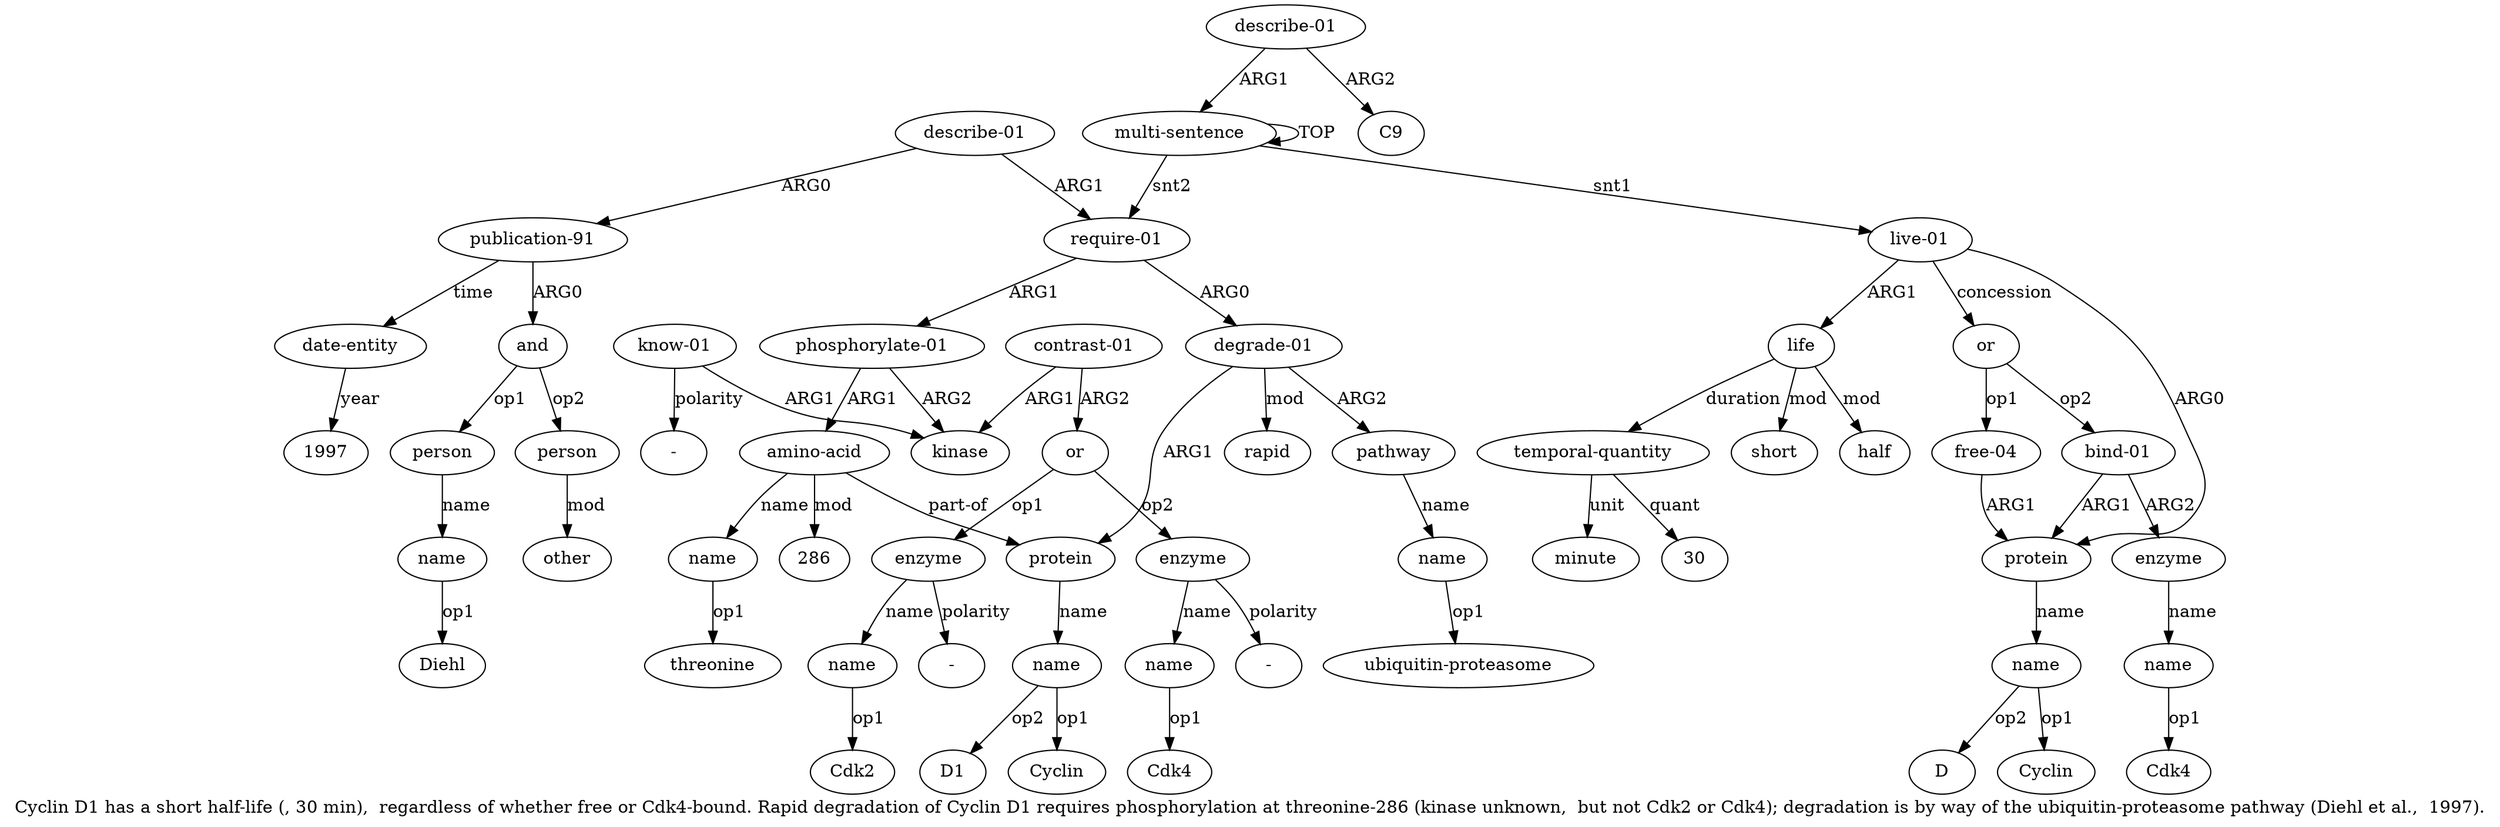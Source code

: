digraph  {
	graph [label="Cyclin D1 has a short half-life (, 30 min),  regardless of whether free or Cdk4-bound. Rapid degradation of Cyclin D1 requires phosphorylation \
at threonine-286 (kinase unknown,  but not Cdk2 or Cdk4); degradation is by way of the ubiquitin-proteasome pathway (Diehl et al.,  \
1997)."];
	node [label="\N"];
	a20	 [color=black,
		gold_ind=20,
		gold_label=rapid,
		label=rapid,
		test_ind=20,
		test_label=rapid];
	a21	 [color=black,
		gold_ind=21,
		gold_label="phosphorylate-01",
		label="phosphorylate-01",
		test_ind=21,
		test_label="phosphorylate-01"];
	a22	 [color=black,
		gold_ind=22,
		gold_label="amino-acid",
		label="amino-acid",
		test_ind=22,
		test_label="amino-acid"];
	a21 -> a22 [key=0,
	color=black,
	gold_label=ARG1,
	label=ARG1,
	test_label=ARG1];
a24 [color=black,
	gold_ind=24,
	gold_label=kinase,
	label=kinase,
	test_ind=24,
	test_label=kinase];
a21 -> a24 [key=0,
color=black,
gold_label=ARG2,
label=ARG2,
test_label=ARG2];
a23 [color=black,
gold_ind=23,
gold_label=name,
label=name,
test_ind=23,
test_label=name];
a22 -> a23 [key=0,
color=black,
gold_label=name,
label=name,
test_label=name];
"a22 286" [color=black,
gold_ind=-1,
gold_label=286,
label=286,
test_ind=-1,
test_label=286];
a22 -> "a22 286" [key=0,
color=black,
gold_label=mod,
label=mod,
test_label=mod];
a16 [color=black,
gold_ind=16,
gold_label=protein,
label=protein,
test_ind=16,
test_label=protein];
a22 -> a16 [key=0,
color=black,
gold_label="part-of",
label="part-of",
test_label="part-of"];
"a23 threonine" [color=black,
gold_ind=-1,
gold_label=threonine,
label=threonine,
test_ind=-1,
test_label=threonine];
a23 -> "a23 threonine" [key=0,
color=black,
gold_label=op1,
label=op1,
test_label=op1];
a25 [color=black,
gold_ind=25,
gold_label="know-01",
label="know-01",
test_ind=25,
test_label="know-01"];
a25 -> a24 [key=0,
color=black,
gold_label=ARG1,
label=ARG1,
test_label=ARG1];
"a25 -" [color=black,
gold_ind=-1,
gold_label="-",
label="-",
test_ind=-1,
test_label="-"];
a25 -> "a25 -" [key=0,
color=black,
gold_label=polarity,
label=polarity,
test_label=polarity];
a26 [color=black,
gold_ind=26,
gold_label="contrast-01",
label="contrast-01",
test_ind=26,
test_label="contrast-01"];
a26 -> a24 [key=0,
color=black,
gold_label=ARG1,
label=ARG1,
test_label=ARG1];
a27 [color=black,
gold_ind=27,
gold_label=or,
label=or,
test_ind=27,
test_label=or];
a26 -> a27 [key=0,
color=black,
gold_label=ARG2,
label=ARG2,
test_label=ARG2];
a28 [color=black,
gold_ind=28,
gold_label=enzyme,
label=enzyme,
test_ind=28,
test_label=enzyme];
a27 -> a28 [key=0,
color=black,
gold_label=op1,
label=op1,
test_label=op1];
a30 [color=black,
gold_ind=30,
gold_label=enzyme,
label=enzyme,
test_ind=30,
test_label=enzyme];
a27 -> a30 [key=0,
color=black,
gold_label=op2,
label=op2,
test_label=op2];
a29 [color=black,
gold_ind=29,
gold_label=name,
label=name,
test_ind=29,
test_label=name];
a28 -> a29 [key=0,
color=black,
gold_label=name,
label=name,
test_label=name];
"a28 -" [color=black,
gold_ind=-1,
gold_label="-",
label="-",
test_ind=-1,
test_label="-"];
a28 -> "a28 -" [key=0,
color=black,
gold_label=polarity,
label=polarity,
test_label=polarity];
"a29 Cdk2" [color=black,
gold_ind=-1,
gold_label=Cdk2,
label=Cdk2,
test_ind=-1,
test_label=Cdk2];
a29 -> "a29 Cdk2" [key=0,
color=black,
gold_label=op1,
label=op1,
test_label=op1];
a31 [color=black,
gold_ind=31,
gold_label=name,
label=name,
test_ind=31,
test_label=name];
"a31 Cdk4" [color=black,
gold_ind=-1,
gold_label=Cdk4,
label=Cdk4,
test_ind=-1,
test_label=Cdk4];
a31 -> "a31 Cdk4" [key=0,
color=black,
gold_label=op1,
label=op1,
test_label=op1];
a30 -> a31 [key=0,
color=black,
gold_label=name,
label=name,
test_label=name];
"a30 -" [color=black,
gold_ind=-1,
gold_label="-",
label="-",
test_ind=-1,
test_label="-"];
a30 -> "a30 -" [key=0,
color=black,
gold_label=polarity,
label=polarity,
test_label=polarity];
a37 [color=black,
gold_ind=37,
gold_label=person,
label=person,
test_ind=37,
test_label=person];
a38 [color=black,
gold_ind=38,
gold_label=other,
label=other,
test_ind=38,
test_label=other];
a37 -> a38 [key=0,
color=black,
gold_label=mod,
label=mod,
test_label=mod];
a36 [color=black,
gold_ind=36,
gold_label=name,
label=name,
test_ind=36,
test_label=name];
"a36 Diehl" [color=black,
gold_ind=-1,
gold_label=Diehl,
label=Diehl,
test_ind=-1,
test_label=Diehl];
a36 -> "a36 Diehl" [key=0,
color=black,
gold_label=op1,
label=op1,
test_label=op1];
a33 [color=black,
gold_ind=33,
gold_label="publication-91",
label="publication-91",
test_ind=33,
test_label="publication-91"];
a34 [color=black,
gold_ind=34,
gold_label=and,
label=and,
test_ind=34,
test_label=and];
a33 -> a34 [key=0,
color=black,
gold_label=ARG0,
label=ARG0,
test_label=ARG0];
a39 [color=black,
gold_ind=39,
gold_label="date-entity",
label="date-entity",
test_ind=39,
test_label="date-entity"];
a33 -> a39 [key=0,
color=black,
gold_label=time,
label=time,
test_label=time];
"a17 D1" [color=black,
gold_ind=-1,
gold_label=D1,
label=D1,
test_ind=-1,
test_label=D1];
a35 [color=black,
gold_ind=35,
gold_label=person,
label=person,
test_ind=35,
test_label=person];
a35 -> a36 [key=0,
color=black,
gold_label=name,
label=name,
test_label=name];
"a7 30" [color=black,
gold_ind=-1,
gold_label=30,
label=30,
test_ind=-1,
test_label=30];
a34 -> a37 [key=0,
color=black,
gold_label=op2,
label=op2,
test_label=op2];
a34 -> a35 [key=0,
color=black,
gold_label=op1,
label=op1,
test_label=op1];
"a3 D" [color=black,
gold_ind=-1,
gold_label=D,
label=D,
test_ind=-1,
test_label=D];
"a3 Cyclin" [color=black,
gold_ind=-1,
gold_label=Cyclin,
label=Cyclin,
test_ind=-1,
test_label=Cyclin];
"a19 ubiquitin-proteasome" [color=black,
gold_ind=-1,
gold_label="ubiquitin-proteasome",
label="ubiquitin-proteasome",
test_ind=-1,
test_label="ubiquitin-proteasome"];
a32 [color=black,
gold_ind=32,
gold_label="describe-01",
label="describe-01",
test_ind=32,
test_label="describe-01"];
a32 -> a33 [key=0,
color=black,
gold_label=ARG0,
label=ARG0,
test_label=ARG0];
a14 [color=black,
gold_ind=14,
gold_label="require-01",
label="require-01",
test_ind=14,
test_label="require-01"];
a32 -> a14 [key=0,
color=black,
gold_label=ARG1,
label=ARG1,
test_label=ARG1];
a15 [color=black,
gold_ind=15,
gold_label="degrade-01",
label="degrade-01",
test_ind=15,
test_label="degrade-01"];
a15 -> a20 [key=0,
color=black,
gold_label=mod,
label=mod,
test_label=mod];
a15 -> a16 [key=0,
color=black,
gold_label=ARG1,
label=ARG1,
test_label=ARG1];
a18 [color=black,
gold_ind=18,
gold_label=pathway,
label=pathway,
test_ind=18,
test_label=pathway];
a15 -> a18 [key=0,
color=black,
gold_label=ARG2,
label=ARG2,
test_label=ARG2];
a14 -> a21 [key=0,
color=black,
gold_label=ARG1,
label=ARG1,
test_label=ARG1];
a14 -> a15 [key=0,
color=black,
gold_label=ARG0,
label=ARG0,
test_label=ARG0];
a17 [color=black,
gold_ind=17,
gold_label=name,
label=name,
test_ind=17,
test_label=name];
a17 -> "a17 D1" [key=0,
color=black,
gold_label=op2,
label=op2,
test_label=op2];
"a17 Cyclin" [color=black,
gold_ind=-1,
gold_label=Cyclin,
label=Cyclin,
test_ind=-1,
test_label=Cyclin];
a17 -> "a17 Cyclin" [key=0,
color=black,
gold_label=op1,
label=op1,
test_label=op1];
a16 -> a17 [key=0,
color=black,
gold_label=name,
label=name,
test_label=name];
a11 [color=black,
gold_ind=11,
gold_label="bind-01",
label="bind-01",
test_ind=11,
test_label="bind-01"];
a12 [color=black,
gold_ind=12,
gold_label=enzyme,
label=enzyme,
test_ind=12,
test_label=enzyme];
a11 -> a12 [key=0,
color=black,
gold_label=ARG2,
label=ARG2,
test_label=ARG2];
a2 [color=black,
gold_ind=2,
gold_label=protein,
label=protein,
test_ind=2,
test_label=protein];
a11 -> a2 [key=0,
color=black,
gold_label=ARG1,
label=ARG1,
test_label=ARG1];
a10 [color=black,
gold_ind=10,
gold_label="free-04",
label="free-04",
test_ind=10,
test_label="free-04"];
a10 -> a2 [key=0,
color=black,
gold_label=ARG1,
label=ARG1,
test_label=ARG1];
a13 [color=black,
gold_ind=13,
gold_label=name,
label=name,
test_ind=13,
test_label=name];
"a13 Cdk4" [color=black,
gold_ind=-1,
gold_label=Cdk4,
label=Cdk4,
test_ind=-1,
test_label=Cdk4];
a13 -> "a13 Cdk4" [key=0,
color=black,
gold_label=op1,
label=op1,
test_label=op1];
a12 -> a13 [key=0,
color=black,
gold_label=name,
label=name,
test_label=name];
"a39 1997" [color=black,
gold_ind=-1,
gold_label=1997,
label=1997,
test_ind=-1,
test_label=1997];
a39 -> "a39 1997" [key=0,
color=black,
gold_label=year,
label=year,
test_label=year];
a19 [color=black,
gold_ind=19,
gold_label=name,
label=name,
test_ind=19,
test_label=name];
a19 -> "a19 ubiquitin-proteasome" [key=0,
color=black,
gold_label=op1,
label=op1,
test_label=op1];
a18 -> a19 [key=0,
color=black,
gold_label=name,
label=name,
test_label=name];
a1 [color=black,
gold_ind=1,
gold_label="live-01",
label="live-01",
test_ind=1,
test_label="live-01"];
a1 -> a2 [key=0,
color=black,
gold_label=ARG0,
label=ARG0,
test_label=ARG0];
a4 [color=black,
gold_ind=4,
gold_label=life,
label=life,
test_ind=4,
test_label=life];
a1 -> a4 [key=0,
color=black,
gold_label=ARG1,
label=ARG1,
test_label=ARG1];
a9 [color=black,
gold_ind=9,
gold_label=or,
label=or,
test_ind=9,
test_label=or];
a1 -> a9 [key=0,
color=black,
gold_label=concession,
label=concession,
test_label=concession];
a0 [color=black,
gold_ind=0,
gold_label="multi-sentence",
label="multi-sentence",
test_ind=0,
test_label="multi-sentence"];
a0 -> a14 [key=0,
color=black,
gold_label=snt2,
label=snt2,
test_label=snt2];
a0 -> a1 [key=0,
color=black,
gold_label=snt1,
label=snt1,
test_label=snt1];
a0 -> a0 [key=0,
color=black,
gold_label=TOP,
label=TOP,
test_label=TOP];
a3 [color=black,
gold_ind=3,
gold_label=name,
label=name,
test_ind=3,
test_label=name];
a3 -> "a3 D" [key=0,
color=black,
gold_label=op2,
label=op2,
test_label=op2];
a3 -> "a3 Cyclin" [key=0,
color=black,
gold_label=op1,
label=op1,
test_label=op1];
a2 -> a3 [key=0,
color=black,
gold_label=name,
label=name,
test_label=name];
a5 [color=black,
gold_ind=5,
gold_label=half,
label=half,
test_ind=5,
test_label=half];
a4 -> a5 [key=0,
color=black,
gold_label=mod,
label=mod,
test_label=mod];
a7 [color=black,
gold_ind=7,
gold_label="temporal-quantity",
label="temporal-quantity",
test_ind=7,
test_label="temporal-quantity"];
a4 -> a7 [key=0,
color=black,
gold_label=duration,
label=duration,
test_label=duration];
a6 [color=black,
gold_ind=6,
gold_label=short,
label=short,
test_ind=6,
test_label=short];
a4 -> a6 [key=0,
color=black,
gold_label=mod,
label=mod,
test_label=mod];
a7 -> "a7 30" [key=0,
color=black,
gold_label=quant,
label=quant,
test_label=quant];
a8 [color=black,
gold_ind=8,
gold_label=minute,
label=minute,
test_ind=8,
test_label=minute];
a7 -> a8 [key=0,
color=black,
gold_label=unit,
label=unit,
test_label=unit];
a9 -> a11 [key=0,
color=black,
gold_label=op2,
label=op2,
test_label=op2];
a9 -> a10 [key=0,
color=black,
gold_label=op1,
label=op1,
test_label=op1];
a40 [color=black,
gold_ind=40,
gold_label="describe-01",
label="describe-01",
test_ind=40,
test_label="describe-01"];
a40 -> a0 [key=0,
color=black,
gold_label=ARG1,
label=ARG1,
test_label=ARG1];
a41 [color=black,
gold_ind=41,
gold_label=C9,
label=C9,
test_ind=41,
test_label=C9];
a40 -> a41 [key=0,
color=black,
gold_label=ARG2,
label=ARG2,
test_label=ARG2];
}

